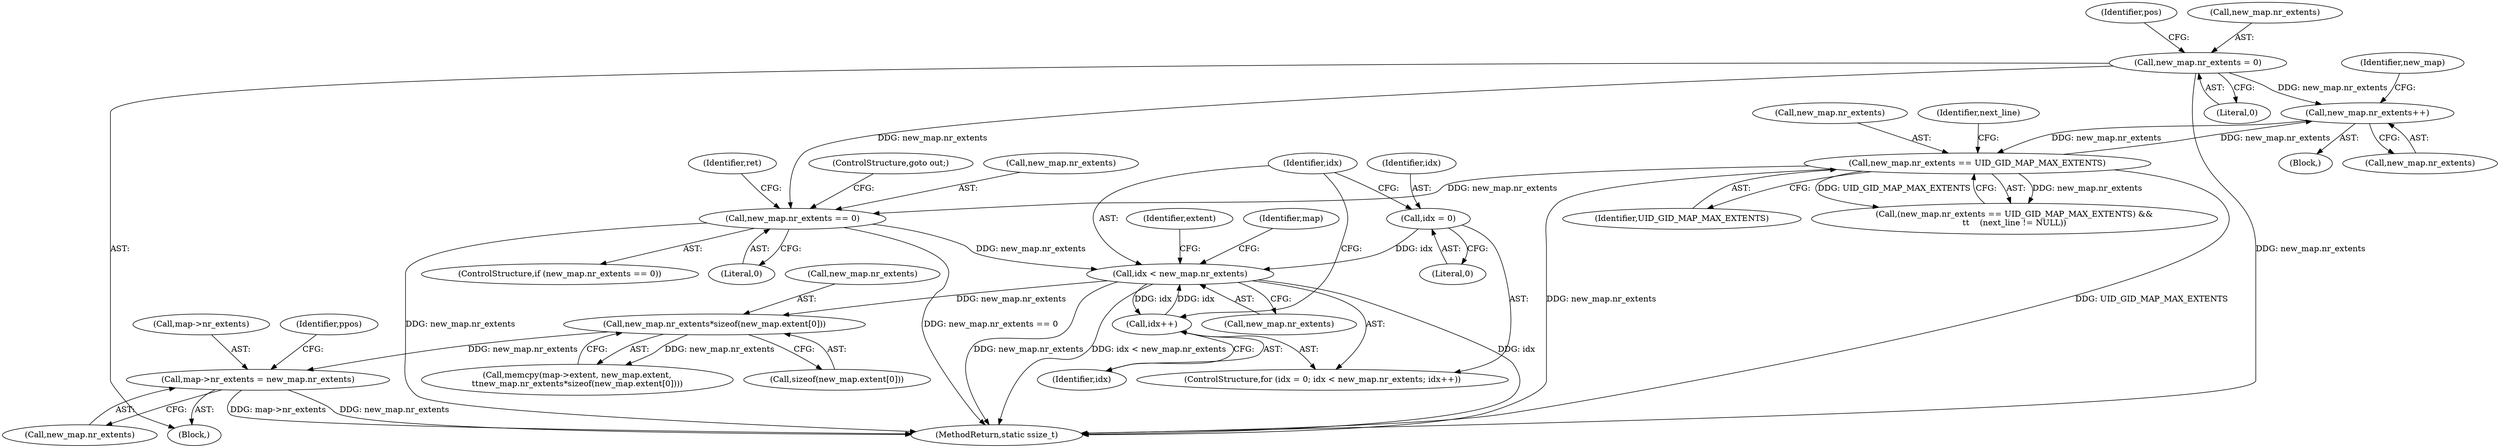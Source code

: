 digraph "0_linux_6708075f104c3c9b04b23336bb0366ca30c3931b@pointer" {
"1000493" [label="(Call,map->nr_extents = new_map.nr_extents)"];
"1000482" [label="(Call,new_map.nr_extents*sizeof(new_map.extent[0]))"];
"1000435" [label="(Call,idx < new_map.nr_extents)"];
"1000432" [label="(Call,idx = 0)"];
"1000440" [label="(Call,idx++)"];
"1000413" [label="(Call,new_map.nr_extents == 0)"];
"1000403" [label="(Call,new_map.nr_extents == UID_GID_MAP_MAX_EXTENTS)"];
"1000397" [label="(Call,new_map.nr_extents++)"];
"1000233" [label="(Call,new_map.nr_extents = 0)"];
"1000433" [label="(Identifier,idx)"];
"1000497" [label="(Call,new_map.nr_extents)"];
"1000494" [label="(Call,map->nr_extents)"];
"1000418" [label="(ControlStructure,goto out;)"];
"1000482" [label="(Call,new_map.nr_extents*sizeof(new_map.extent[0]))"];
"1000437" [label="(Call,new_map.nr_extents)"];
"1000502" [label="(Identifier,ppos)"];
"1000477" [label="(Identifier,map)"];
"1000486" [label="(Call,sizeof(new_map.extent[0]))"];
"1000405" [label="(Identifier,new_map)"];
"1000243" [label="(Block,)"];
"1000237" [label="(Literal,0)"];
"1000435" [label="(Call,idx < new_map.nr_extents)"];
"1000402" [label="(Call,(new_map.nr_extents == UID_GID_MAP_MAX_EXTENTS) &&\n\t\t    (next_line != NULL))"];
"1000475" [label="(Call,memcpy(map->extent, new_map.extent,\n\t\tnew_map.nr_extents*sizeof(new_map.extent[0])))"];
"1000413" [label="(Call,new_map.nr_extents == 0)"];
"1000440" [label="(Call,idx++)"];
"1000431" [label="(ControlStructure,for (idx = 0; idx < new_map.nr_extents; idx++))"];
"1000407" [label="(Identifier,UID_GID_MAP_MAX_EXTENTS)"];
"1000432" [label="(Call,idx = 0)"];
"1000483" [label="(Call,new_map.nr_extents)"];
"1000398" [label="(Call,new_map.nr_extents)"];
"1000434" [label="(Literal,0)"];
"1000441" [label="(Identifier,idx)"];
"1000493" [label="(Call,map->nr_extents = new_map.nr_extents)"];
"1000239" [label="(Identifier,pos)"];
"1000445" [label="(Identifier,extent)"];
"1000403" [label="(Call,new_map.nr_extents == UID_GID_MAP_MAX_EXTENTS)"];
"1000414" [label="(Call,new_map.nr_extents)"];
"1000404" [label="(Call,new_map.nr_extents)"];
"1000233" [label="(Call,new_map.nr_extents = 0)"];
"1000234" [label="(Call,new_map.nr_extents)"];
"1000397" [label="(Call,new_map.nr_extents++)"];
"1000436" [label="(Identifier,idx)"];
"1000412" [label="(ControlStructure,if (new_map.nr_extents == 0))"];
"1000126" [label="(Block,)"];
"1000409" [label="(Identifier,next_line)"];
"1000517" [label="(MethodReturn,static ssize_t)"];
"1000420" [label="(Identifier,ret)"];
"1000417" [label="(Literal,0)"];
"1000493" -> "1000126"  [label="AST: "];
"1000493" -> "1000497"  [label="CFG: "];
"1000494" -> "1000493"  [label="AST: "];
"1000497" -> "1000493"  [label="AST: "];
"1000502" -> "1000493"  [label="CFG: "];
"1000493" -> "1000517"  [label="DDG: map->nr_extents"];
"1000493" -> "1000517"  [label="DDG: new_map.nr_extents"];
"1000482" -> "1000493"  [label="DDG: new_map.nr_extents"];
"1000482" -> "1000475"  [label="AST: "];
"1000482" -> "1000486"  [label="CFG: "];
"1000483" -> "1000482"  [label="AST: "];
"1000486" -> "1000482"  [label="AST: "];
"1000475" -> "1000482"  [label="CFG: "];
"1000482" -> "1000475"  [label="DDG: new_map.nr_extents"];
"1000435" -> "1000482"  [label="DDG: new_map.nr_extents"];
"1000435" -> "1000431"  [label="AST: "];
"1000435" -> "1000437"  [label="CFG: "];
"1000436" -> "1000435"  [label="AST: "];
"1000437" -> "1000435"  [label="AST: "];
"1000445" -> "1000435"  [label="CFG: "];
"1000477" -> "1000435"  [label="CFG: "];
"1000435" -> "1000517"  [label="DDG: idx"];
"1000435" -> "1000517"  [label="DDG: new_map.nr_extents"];
"1000435" -> "1000517"  [label="DDG: idx < new_map.nr_extents"];
"1000432" -> "1000435"  [label="DDG: idx"];
"1000440" -> "1000435"  [label="DDG: idx"];
"1000413" -> "1000435"  [label="DDG: new_map.nr_extents"];
"1000435" -> "1000440"  [label="DDG: idx"];
"1000432" -> "1000431"  [label="AST: "];
"1000432" -> "1000434"  [label="CFG: "];
"1000433" -> "1000432"  [label="AST: "];
"1000434" -> "1000432"  [label="AST: "];
"1000436" -> "1000432"  [label="CFG: "];
"1000440" -> "1000431"  [label="AST: "];
"1000440" -> "1000441"  [label="CFG: "];
"1000441" -> "1000440"  [label="AST: "];
"1000436" -> "1000440"  [label="CFG: "];
"1000413" -> "1000412"  [label="AST: "];
"1000413" -> "1000417"  [label="CFG: "];
"1000414" -> "1000413"  [label="AST: "];
"1000417" -> "1000413"  [label="AST: "];
"1000418" -> "1000413"  [label="CFG: "];
"1000420" -> "1000413"  [label="CFG: "];
"1000413" -> "1000517"  [label="DDG: new_map.nr_extents"];
"1000413" -> "1000517"  [label="DDG: new_map.nr_extents == 0"];
"1000403" -> "1000413"  [label="DDG: new_map.nr_extents"];
"1000233" -> "1000413"  [label="DDG: new_map.nr_extents"];
"1000403" -> "1000402"  [label="AST: "];
"1000403" -> "1000407"  [label="CFG: "];
"1000404" -> "1000403"  [label="AST: "];
"1000407" -> "1000403"  [label="AST: "];
"1000409" -> "1000403"  [label="CFG: "];
"1000402" -> "1000403"  [label="CFG: "];
"1000403" -> "1000517"  [label="DDG: new_map.nr_extents"];
"1000403" -> "1000517"  [label="DDG: UID_GID_MAP_MAX_EXTENTS"];
"1000403" -> "1000397"  [label="DDG: new_map.nr_extents"];
"1000403" -> "1000402"  [label="DDG: new_map.nr_extents"];
"1000403" -> "1000402"  [label="DDG: UID_GID_MAP_MAX_EXTENTS"];
"1000397" -> "1000403"  [label="DDG: new_map.nr_extents"];
"1000397" -> "1000243"  [label="AST: "];
"1000397" -> "1000398"  [label="CFG: "];
"1000398" -> "1000397"  [label="AST: "];
"1000405" -> "1000397"  [label="CFG: "];
"1000233" -> "1000397"  [label="DDG: new_map.nr_extents"];
"1000233" -> "1000126"  [label="AST: "];
"1000233" -> "1000237"  [label="CFG: "];
"1000234" -> "1000233"  [label="AST: "];
"1000237" -> "1000233"  [label="AST: "];
"1000239" -> "1000233"  [label="CFG: "];
"1000233" -> "1000517"  [label="DDG: new_map.nr_extents"];
}
